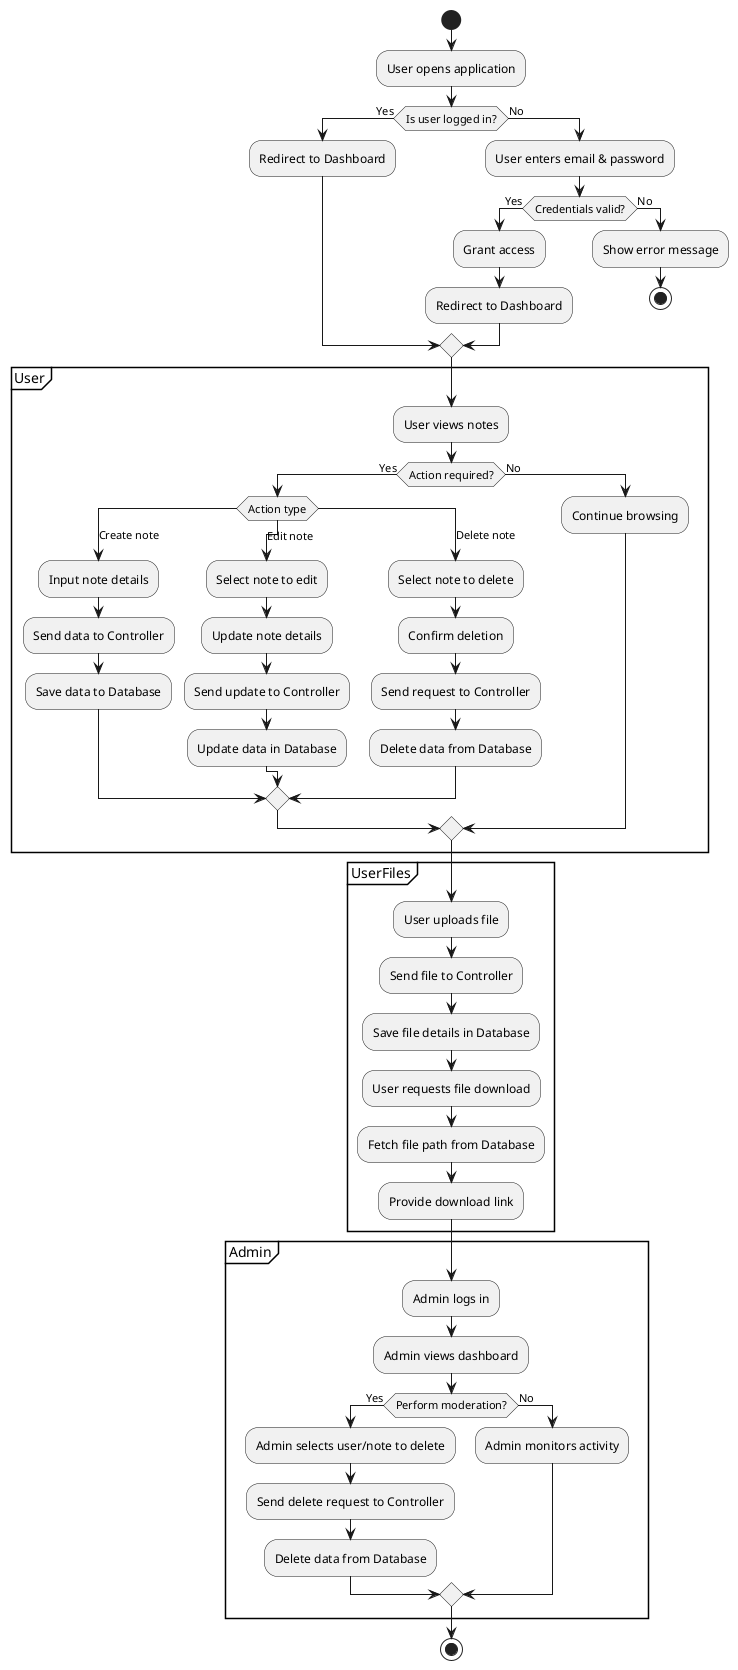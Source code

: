 @startuml Chronicle
start

:User opens application;

if (Is user logged in?) then (Yes)
    :Redirect to Dashboard;
else (No)
    :User enters email & password;
    if (Credentials valid?) then (Yes)
        :Grant access;
        :Redirect to Dashboard;
    else (No)
        :Show error message;
        stop
    endif
endif

partition User {
    :User views notes;
    if (Action required?) then (Yes)
        switch (Action type)
        case (Create note)
            :Input note details;
            :Send data to Controller;
            :Save data to Database;
        case (Edit note)
            :Select note to edit;
            :Update note details;
            :Send update to Controller;
            :Update data in Database;
        case (Delete note)
            :Select note to delete;
            :Confirm deletion;
            :Send request to Controller;
            :Delete data from Database;
        endswitch
    else (No)
        :Continue browsing;
    endif
}

partition UserFiles {
    :User uploads file;
    :Send file to Controller;
    :Save file details in Database;

    :User requests file download;
    :Fetch file path from Database;
    :Provide download link;
}

partition Admin {
    :Admin logs in;
    :Admin views dashboard;
    if (Perform moderation?) then (Yes)
        :Admin selects user/note to delete;
        :Send delete request to Controller;
        :Delete data from Database;
    else (No)
        :Admin monitors activity;
    endif
}

stop
@enduml